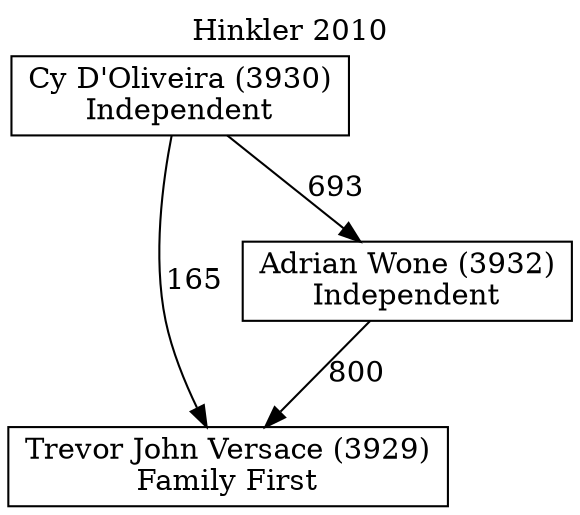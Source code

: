 // House preference flow
digraph "Trevor John Versace (3929)_Hinkler_2010" {
	graph [label="Hinkler 2010" labelloc=t mclimit=10]
	node [shape=box]
	"Trevor John Versace (3929)" [label="Trevor John Versace (3929)
Family First"]
	"Adrian Wone (3932)" [label="Adrian Wone (3932)
Independent"]
	"Cy D'Oliveira (3930)" [label="Cy D'Oliveira (3930)
Independent"]
	"Adrian Wone (3932)" -> "Trevor John Versace (3929)" [label=800]
	"Cy D'Oliveira (3930)" -> "Adrian Wone (3932)" [label=693]
	"Cy D'Oliveira (3930)" -> "Trevor John Versace (3929)" [label=165]
}
